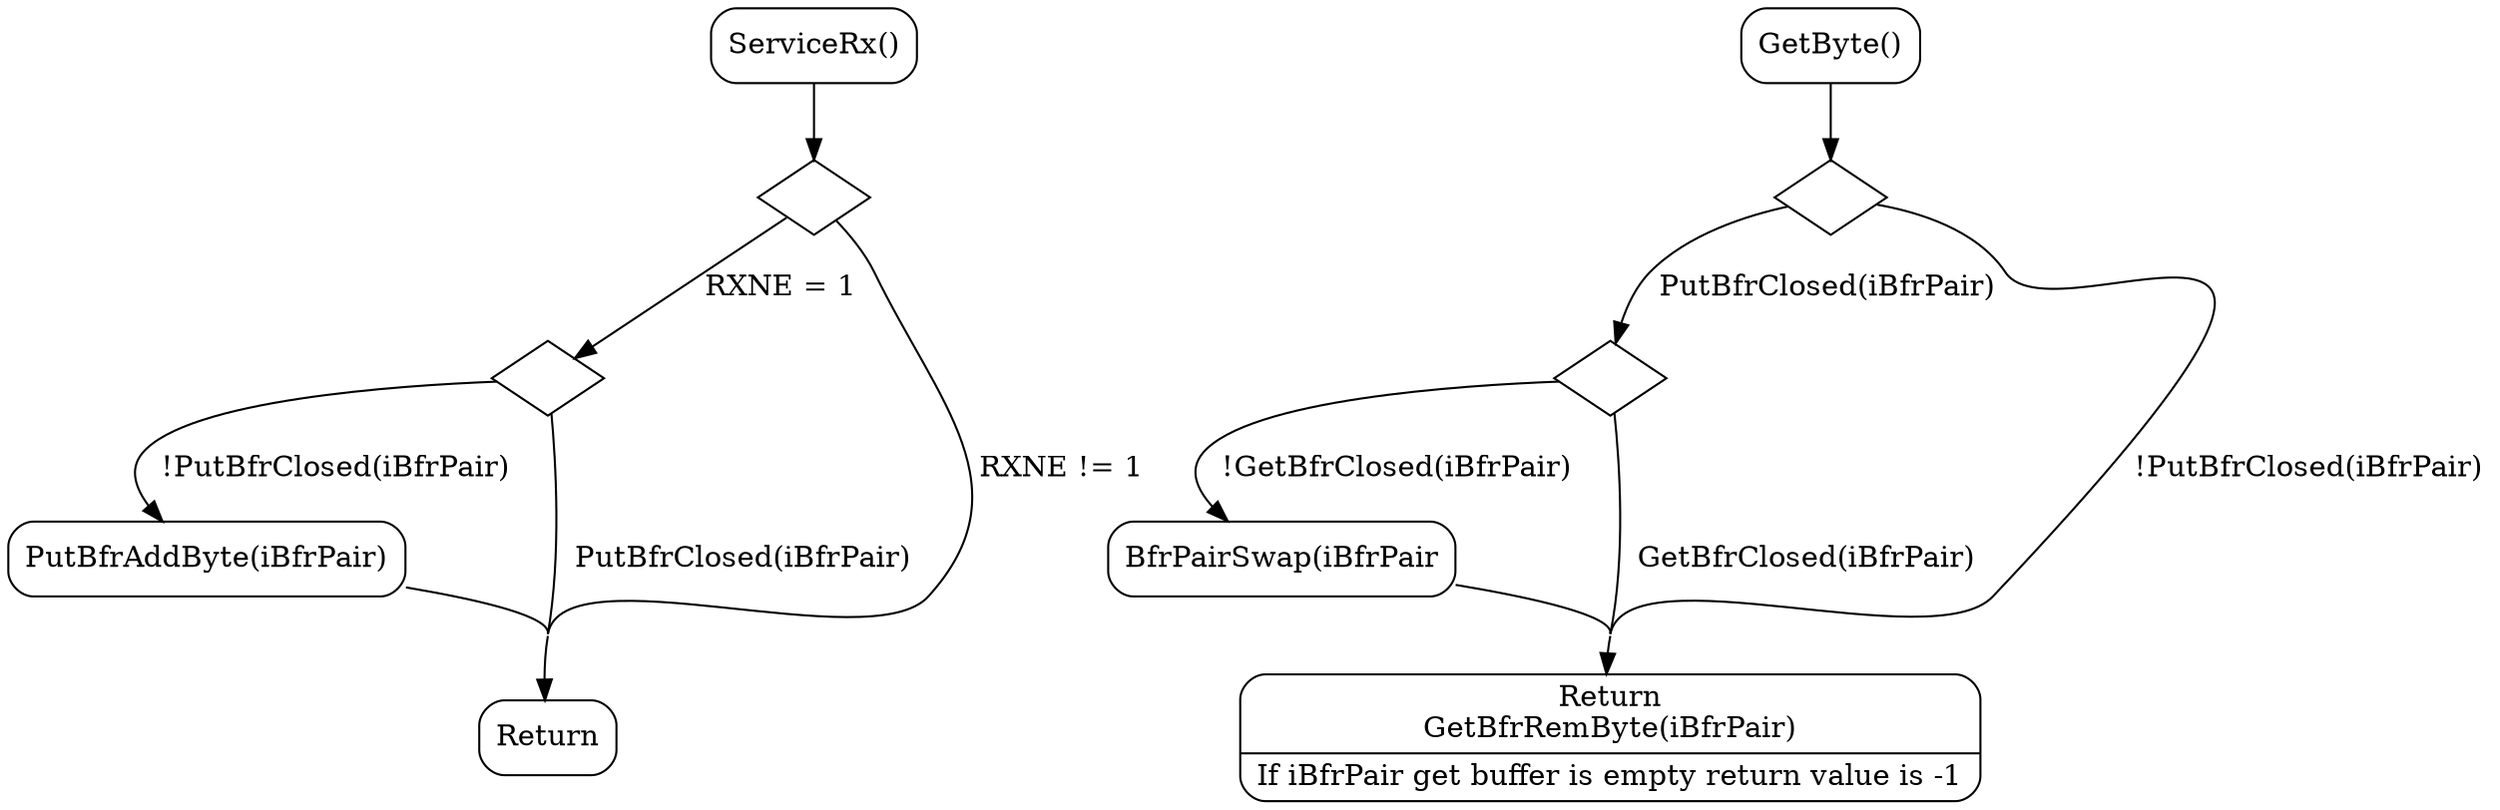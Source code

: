 #!dot
digraph {
  concentrate=true;

  ServiceRx[shape="box", style=rounded, label="ServiceRx()"];
  RXNE[shape="diamond", label=""];
  PutBfrClosed_1[shape="diamond", label=""];
  PutBfrAddByte[shape="box", style=rounded, label="PutBfrAddByte(iBfrPair)"];
  Return[shape="box", style=rounded, label="Return"];

  ServiceRx -> RXNE;
  RXNE -> PutBfrClosed_1[label=" RXNE = 1 "];
  RXNE -> Return[label=" RXNE != 1 "];
  PutBfrClosed_1 -> Return[label="  PutBfrClosed(iBfrPair) "];
  PutBfrClosed_1 -> PutBfrAddByte[label="  !PutBfrClosed(iBfrPair) "];
  PutBfrAddByte -> Return;
  

  GetByte[shape="box", style=rounded, label="GetByte()"];
  PutBfrClosed_2[shape="diamond", label=""];
  GetBfrClosed[shape="diamond", label=""];
  BfrPairSwap[shape="box", style=rounded, label="BfrPairSwap(iBfrPair"];
  Return_2[shape="record", style=rounded, label="{Return\nGetBfrRemByte(iBfrPair)|If iBfrPair get buffer is empty return value is -1}"];

  GetByte -> PutBfrClosed_2;
  PutBfrClosed_2 -> GetBfrClosed[label=" PutBfrClosed(iBfrPair) "];
  PutBfrClosed_2 -> Return_2[label="  !PutBfrClosed(iBfrPair) "];
  GetBfrClosed -> Return_2[label="  GetBfrClosed(iBfrPair) "];
  GetBfrClosed -> BfrPairSwap[label="  !GetBfrClosed(iBfrPair) "];
  BfrPairSwap -> Return_2;
}
